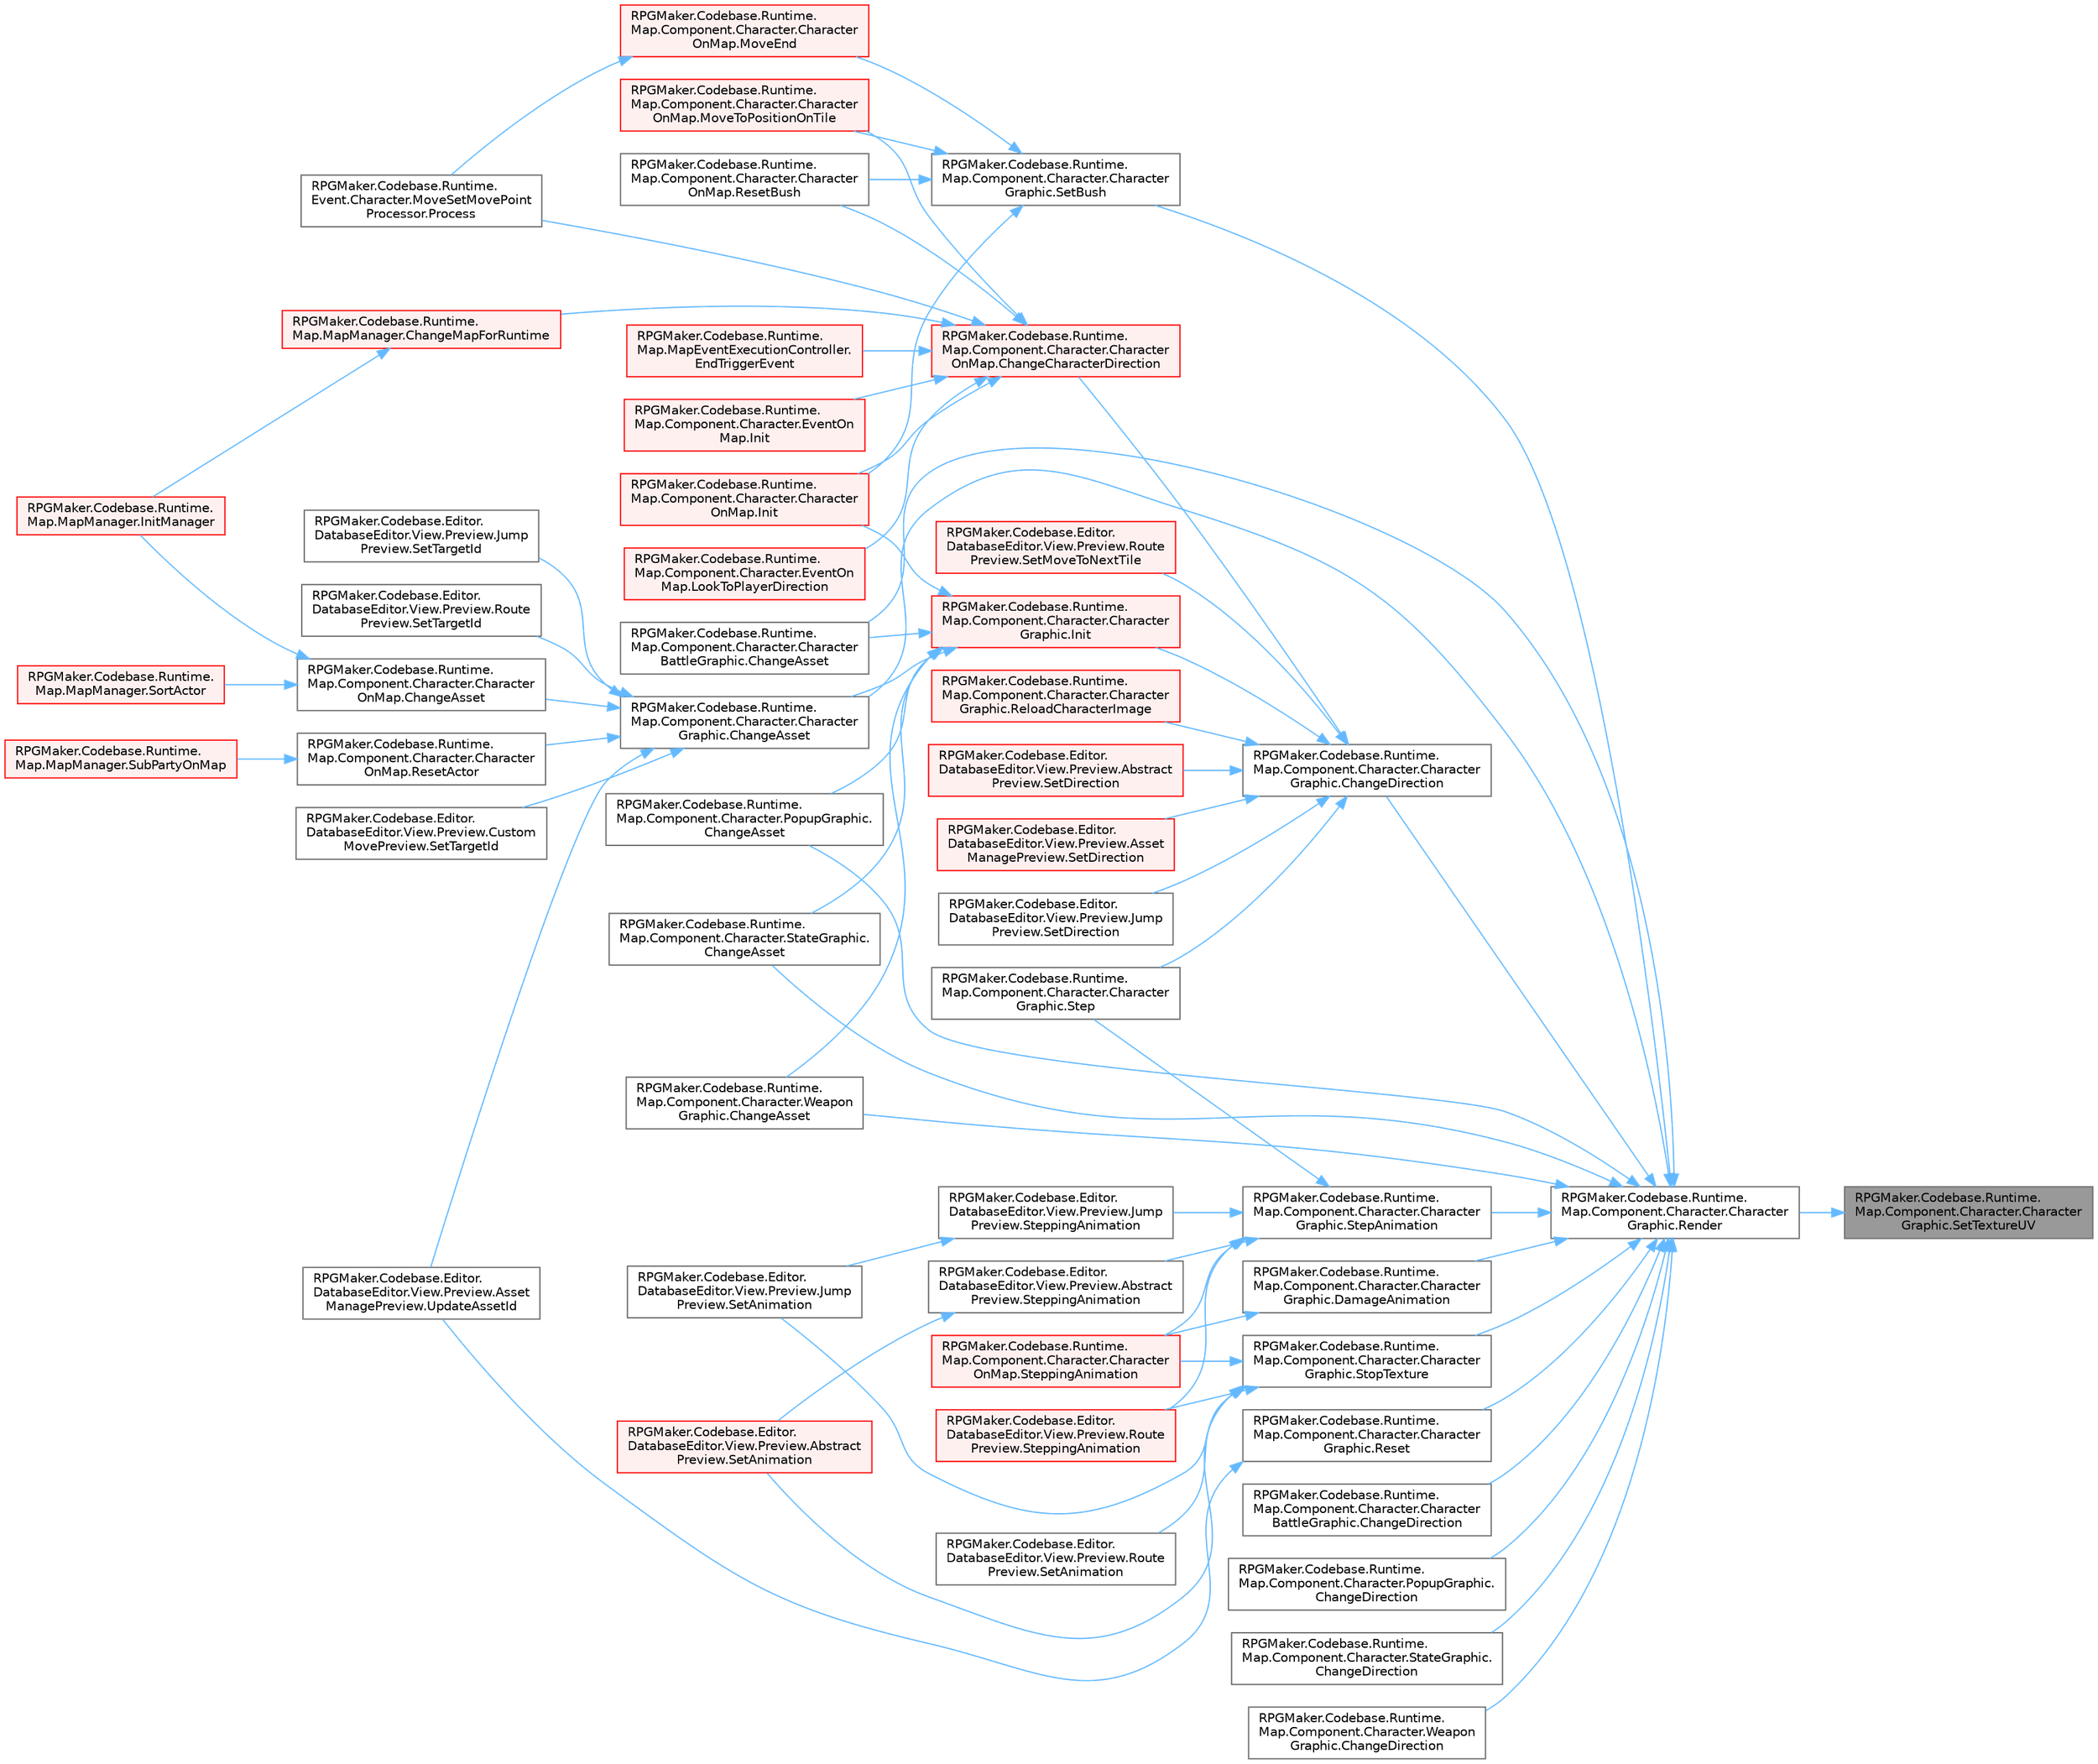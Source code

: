 digraph "RPGMaker.Codebase.Runtime.Map.Component.Character.CharacterGraphic.SetTextureUV"
{
 // LATEX_PDF_SIZE
  bgcolor="transparent";
  edge [fontname=Helvetica,fontsize=10,labelfontname=Helvetica,labelfontsize=10];
  node [fontname=Helvetica,fontsize=10,shape=box,height=0.2,width=0.4];
  rankdir="RL";
  Node1 [id="Node000001",label="RPGMaker.Codebase.Runtime.\lMap.Component.Character.Character\lGraphic.SetTextureUV",height=0.2,width=0.4,color="gray40", fillcolor="grey60", style="filled", fontcolor="black",tooltip="テクスチャUVの設定 start:開始UV位置 end:終了UV位置"];
  Node1 -> Node2 [id="edge1_Node000001_Node000002",dir="back",color="steelblue1",style="solid",tooltip=" "];
  Node2 [id="Node000002",label="RPGMaker.Codebase.Runtime.\lMap.Component.Character.Character\lGraphic.Render",height=0.2,width=0.4,color="grey40", fillcolor="white", style="filled",URL="$da/d44/class_r_p_g_maker_1_1_codebase_1_1_runtime_1_1_map_1_1_component_1_1_character_1_1_character_graphic.html#a134cd935141a449e9086842b576c0b55",tooltip=" "];
  Node2 -> Node3 [id="edge2_Node000002_Node000003",dir="back",color="steelblue1",style="solid",tooltip=" "];
  Node3 [id="Node000003",label="RPGMaker.Codebase.Runtime.\lMap.Component.Character.Character\lBattleGraphic.ChangeAsset",height=0.2,width=0.4,color="grey40", fillcolor="white", style="filled",URL="$de/dcd/class_r_p_g_maker_1_1_codebase_1_1_runtime_1_1_map_1_1_component_1_1_character_1_1_character_battle_graphic.html#a346f8f84882c3fd4ca0d00702dc26052",tooltip=" "];
  Node2 -> Node4 [id="edge3_Node000002_Node000004",dir="back",color="steelblue1",style="solid",tooltip=" "];
  Node4 [id="Node000004",label="RPGMaker.Codebase.Runtime.\lMap.Component.Character.Character\lGraphic.ChangeAsset",height=0.2,width=0.4,color="grey40", fillcolor="white", style="filled",URL="$da/d44/class_r_p_g_maker_1_1_codebase_1_1_runtime_1_1_map_1_1_component_1_1_character_1_1_character_graphic.html#ad921b54f353042fff144583e441b7b62",tooltip=" "];
  Node4 -> Node5 [id="edge4_Node000004_Node000005",dir="back",color="steelblue1",style="solid",tooltip=" "];
  Node5 [id="Node000005",label="RPGMaker.Codebase.Runtime.\lMap.Component.Character.Character\lOnMap.ChangeAsset",height=0.2,width=0.4,color="grey40", fillcolor="white", style="filled",URL="$d0/dad/class_r_p_g_maker_1_1_codebase_1_1_runtime_1_1_map_1_1_component_1_1_character_1_1_character_on_map.html#a41928ad79ad9f7867e1a03876e237d1c",tooltip=" "];
  Node5 -> Node6 [id="edge5_Node000005_Node000006",dir="back",color="steelblue1",style="solid",tooltip=" "];
  Node6 [id="Node000006",label="RPGMaker.Codebase.Runtime.\lMap.MapManager.InitManager",height=0.2,width=0.4,color="red", fillcolor="#FFF0F0", style="filled",URL="$d5/d0f/class_r_p_g_maker_1_1_codebase_1_1_runtime_1_1_map_1_1_map_manager.html#ae14061e8d125d7fe532437b6ba183131",tooltip="マップ初期化"];
  Node5 -> Node9 [id="edge6_Node000005_Node000009",dir="back",color="steelblue1",style="solid",tooltip=" "];
  Node9 [id="Node000009",label="RPGMaker.Codebase.Runtime.\lMap.MapManager.SortActor",height=0.2,width=0.4,color="red", fillcolor="#FFF0F0", style="filled",URL="$d5/d0f/class_r_p_g_maker_1_1_codebase_1_1_runtime_1_1_map_1_1_map_manager.html#a101e9ec6e1a3b9b3916859057549625a",tooltip=" "];
  Node4 -> Node14 [id="edge7_Node000004_Node000014",dir="back",color="steelblue1",style="solid",tooltip=" "];
  Node14 [id="Node000014",label="RPGMaker.Codebase.Runtime.\lMap.Component.Character.Character\lOnMap.ResetActor",height=0.2,width=0.4,color="grey40", fillcolor="white", style="filled",URL="$d0/dad/class_r_p_g_maker_1_1_codebase_1_1_runtime_1_1_map_1_1_component_1_1_character_1_1_character_on_map.html#a760a9cdc476ed0bed3bf3eec89886266",tooltip=" "];
  Node14 -> Node15 [id="edge8_Node000014_Node000015",dir="back",color="steelblue1",style="solid",tooltip=" "];
  Node15 [id="Node000015",label="RPGMaker.Codebase.Runtime.\lMap.MapManager.SubPartyOnMap",height=0.2,width=0.4,color="red", fillcolor="#FFF0F0", style="filled",URL="$d5/d0f/class_r_p_g_maker_1_1_codebase_1_1_runtime_1_1_map_1_1_map_manager.html#a9337c8d44cc12466e7f3f3dd34c48ee2",tooltip=" "];
  Node4 -> Node18 [id="edge9_Node000004_Node000018",dir="back",color="steelblue1",style="solid",tooltip=" "];
  Node18 [id="Node000018",label="RPGMaker.Codebase.Editor.\lDatabaseEditor.View.Preview.Custom\lMovePreview.SetTargetId",height=0.2,width=0.4,color="grey40", fillcolor="white", style="filled",URL="$d3/dc0/class_r_p_g_maker_1_1_codebase_1_1_editor_1_1_database_editor_1_1_view_1_1_preview_1_1_custom_move_preview.html#ac7050ee2f7129dc2f0fae8dab68a7be7",tooltip=" "];
  Node4 -> Node19 [id="edge10_Node000004_Node000019",dir="back",color="steelblue1",style="solid",tooltip=" "];
  Node19 [id="Node000019",label="RPGMaker.Codebase.Editor.\lDatabaseEditor.View.Preview.Jump\lPreview.SetTargetId",height=0.2,width=0.4,color="grey40", fillcolor="white", style="filled",URL="$da/d33/class_r_p_g_maker_1_1_codebase_1_1_editor_1_1_database_editor_1_1_view_1_1_preview_1_1_jump_preview.html#aab77f85d6189af00fd836b516f06b81a",tooltip=" "];
  Node4 -> Node20 [id="edge11_Node000004_Node000020",dir="back",color="steelblue1",style="solid",tooltip=" "];
  Node20 [id="Node000020",label="RPGMaker.Codebase.Editor.\lDatabaseEditor.View.Preview.Route\lPreview.SetTargetId",height=0.2,width=0.4,color="grey40", fillcolor="white", style="filled",URL="$d1/d5c/class_r_p_g_maker_1_1_codebase_1_1_editor_1_1_database_editor_1_1_view_1_1_preview_1_1_route_preview.html#a413f7d2204b5752d10502b1d783d2bd4",tooltip=" "];
  Node4 -> Node21 [id="edge12_Node000004_Node000021",dir="back",color="steelblue1",style="solid",tooltip=" "];
  Node21 [id="Node000021",label="RPGMaker.Codebase.Editor.\lDatabaseEditor.View.Preview.Asset\lManagePreview.UpdateAssetId",height=0.2,width=0.4,color="grey40", fillcolor="white", style="filled",URL="$d1/d66/class_r_p_g_maker_1_1_codebase_1_1_editor_1_1_database_editor_1_1_view_1_1_preview_1_1_asset_manage_preview.html#a18b2f9b84bd50c02140dc62de74916a1",tooltip=" "];
  Node2 -> Node22 [id="edge13_Node000002_Node000022",dir="back",color="steelblue1",style="solid",tooltip=" "];
  Node22 [id="Node000022",label="RPGMaker.Codebase.Runtime.\lMap.Component.Character.PopupGraphic.\lChangeAsset",height=0.2,width=0.4,color="grey40", fillcolor="white", style="filled",URL="$d8/d3c/class_r_p_g_maker_1_1_codebase_1_1_runtime_1_1_map_1_1_component_1_1_character_1_1_popup_graphic.html#abfdc67b11dc07ca46e6c5fc903251f32",tooltip=" "];
  Node2 -> Node23 [id="edge14_Node000002_Node000023",dir="back",color="steelblue1",style="solid",tooltip=" "];
  Node23 [id="Node000023",label="RPGMaker.Codebase.Runtime.\lMap.Component.Character.StateGraphic.\lChangeAsset",height=0.2,width=0.4,color="grey40", fillcolor="white", style="filled",URL="$da/daa/class_r_p_g_maker_1_1_codebase_1_1_runtime_1_1_map_1_1_component_1_1_character_1_1_state_graphic.html#a138c1f9f069c3ae4ebfa6c82a2584e40",tooltip=" "];
  Node2 -> Node24 [id="edge15_Node000002_Node000024",dir="back",color="steelblue1",style="solid",tooltip=" "];
  Node24 [id="Node000024",label="RPGMaker.Codebase.Runtime.\lMap.Component.Character.Weapon\lGraphic.ChangeAsset",height=0.2,width=0.4,color="grey40", fillcolor="white", style="filled",URL="$d7/d17/class_r_p_g_maker_1_1_codebase_1_1_runtime_1_1_map_1_1_component_1_1_character_1_1_weapon_graphic.html#ac3c9939adbf124ca7317023463061136",tooltip=" "];
  Node2 -> Node25 [id="edge16_Node000002_Node000025",dir="back",color="steelblue1",style="solid",tooltip=" "];
  Node25 [id="Node000025",label="RPGMaker.Codebase.Runtime.\lMap.Component.Character.Character\lBattleGraphic.ChangeDirection",height=0.2,width=0.4,color="grey40", fillcolor="white", style="filled",URL="$de/dcd/class_r_p_g_maker_1_1_codebase_1_1_runtime_1_1_map_1_1_component_1_1_character_1_1_character_battle_graphic.html#a47c1655c39db1848477ac3dce174353c",tooltip=" "];
  Node2 -> Node26 [id="edge17_Node000002_Node000026",dir="back",color="steelblue1",style="solid",tooltip=" "];
  Node26 [id="Node000026",label="RPGMaker.Codebase.Runtime.\lMap.Component.Character.Character\lGraphic.ChangeDirection",height=0.2,width=0.4,color="grey40", fillcolor="white", style="filled",URL="$da/d44/class_r_p_g_maker_1_1_codebase_1_1_runtime_1_1_map_1_1_component_1_1_character_1_1_character_graphic.html#a8d5ab5c51f8f01da17e02ee445042c14",tooltip=" "];
  Node26 -> Node27 [id="edge18_Node000026_Node000027",dir="back",color="steelblue1",style="solid",tooltip=" "];
  Node27 [id="Node000027",label="RPGMaker.Codebase.Runtime.\lMap.Component.Character.Character\lOnMap.ChangeCharacterDirection",height=0.2,width=0.4,color="red", fillcolor="#FFF0F0", style="filled",URL="$d0/dad/class_r_p_g_maker_1_1_codebase_1_1_runtime_1_1_map_1_1_component_1_1_character_1_1_character_on_map.html#adfcb95a5cb4a72b7940a9260b208703e",tooltip="向きを変える"];
  Node27 -> Node28 [id="edge19_Node000027_Node000028",dir="back",color="steelblue1",style="solid",tooltip=" "];
  Node28 [id="Node000028",label="RPGMaker.Codebase.Runtime.\lMap.MapManager.ChangeMapForRuntime",height=0.2,width=0.4,color="red", fillcolor="#FFF0F0", style="filled",URL="$d5/d0f/class_r_p_g_maker_1_1_codebase_1_1_runtime_1_1_map_1_1_map_manager.html#a164b0a6efee413b3cff10ea519ab8029",tooltip="マップを表示する"];
  Node28 -> Node6 [id="edge20_Node000028_Node000006",dir="back",color="steelblue1",style="solid",tooltip=" "];
  Node27 -> Node31 [id="edge21_Node000027_Node000031",dir="back",color="steelblue1",style="solid",tooltip=" "];
  Node31 [id="Node000031",label="RPGMaker.Codebase.Runtime.\lMap.MapEventExecutionController.\lEndTriggerEvent",height=0.2,width=0.4,color="red", fillcolor="#FFF0F0", style="filled",URL="$db/d6c/class_r_p_g_maker_1_1_codebase_1_1_runtime_1_1_map_1_1_map_event_execution_controller.html#a4b5ffa4de63aa68e836c9d4c7e542309",tooltip="接触またはアクションキーでの実行の終了時処理"];
  Node27 -> Node107 [id="edge22_Node000027_Node000107",dir="back",color="steelblue1",style="solid",tooltip=" "];
  Node107 [id="Node000107",label="RPGMaker.Codebase.Runtime.\lMap.Component.Character.EventOn\lMap.Init",height=0.2,width=0.4,color="red", fillcolor="#FFF0F0", style="filled",URL="$da/d39/class_r_p_g_maker_1_1_codebase_1_1_runtime_1_1_map_1_1_component_1_1_character_1_1_event_on_map.html#a761d1bccb412210b736ee1924584be0b",tooltip="初期化処理"];
  Node27 -> Node110 [id="edge23_Node000027_Node000110",dir="back",color="steelblue1",style="solid",tooltip=" "];
  Node110 [id="Node000110",label="RPGMaker.Codebase.Runtime.\lMap.Component.Character.Character\lOnMap.Init",height=0.2,width=0.4,color="red", fillcolor="#FFF0F0", style="filled",URL="$d0/dad/class_r_p_g_maker_1_1_codebase_1_1_runtime_1_1_map_1_1_component_1_1_character_1_1_character_on_map.html#a27b8186e3612dc97d5609617b01a3f20",tooltip="初期化"];
  Node27 -> Node113 [id="edge24_Node000027_Node000113",dir="back",color="steelblue1",style="solid",tooltip=" "];
  Node113 [id="Node000113",label="RPGMaker.Codebase.Runtime.\lMap.Component.Character.EventOn\lMap.LookToPlayerDirection",height=0.2,width=0.4,color="red", fillcolor="#FFF0F0", style="filled",URL="$da/d39/class_r_p_g_maker_1_1_codebase_1_1_runtime_1_1_map_1_1_component_1_1_character_1_1_event_on_map.html#a689ec96fa163c746893cf0668eb2d3a2",tooltip="向き更新処理"];
  Node27 -> Node114 [id="edge25_Node000027_Node000114",dir="back",color="steelblue1",style="solid",tooltip=" "];
  Node114 [id="Node000114",label="RPGMaker.Codebase.Runtime.\lMap.Component.Character.Character\lOnMap.MoveToPositionOnTile",height=0.2,width=0.4,color="red", fillcolor="#FFF0F0", style="filled",URL="$d0/dad/class_r_p_g_maker_1_1_codebase_1_1_runtime_1_1_map_1_1_component_1_1_character_1_1_character_on_map.html#ad2d967761c9c99d601e1230d00f85606",tooltip="指定したタイルの位置へ移動する"];
  Node27 -> Node75 [id="edge26_Node000027_Node000075",dir="back",color="steelblue1",style="solid",tooltip=" "];
  Node75 [id="Node000075",label="RPGMaker.Codebase.Runtime.\lEvent.Character.MoveSetMovePoint\lProcessor.Process",height=0.2,width=0.4,color="grey40", fillcolor="white", style="filled",URL="$d9/d20/class_r_p_g_maker_1_1_codebase_1_1_runtime_1_1_event_1_1_character_1_1_move_set_move_point_processor.html#a63eb19e984504a0eff588225fdcd93ad",tooltip="😁 処理"];
  Node27 -> Node120 [id="edge27_Node000027_Node000120",dir="back",color="steelblue1",style="solid",tooltip=" "];
  Node120 [id="Node000120",label="RPGMaker.Codebase.Runtime.\lMap.Component.Character.Character\lOnMap.ResetBush",height=0.2,width=0.4,color="grey40", fillcolor="white", style="filled",URL="$d0/dad/class_r_p_g_maker_1_1_codebase_1_1_runtime_1_1_map_1_1_component_1_1_character_1_1_character_on_map.html#aa8e72d9800bc02560ac4e34101f843e8",tooltip="茂み再設定処理"];
  Node26 -> Node122 [id="edge28_Node000026_Node000122",dir="back",color="steelblue1",style="solid",tooltip=" "];
  Node122 [id="Node000122",label="RPGMaker.Codebase.Runtime.\lMap.Component.Character.Character\lGraphic.Init",height=0.2,width=0.4,color="red", fillcolor="#FFF0F0", style="filled",URL="$da/d44/class_r_p_g_maker_1_1_codebase_1_1_runtime_1_1_map_1_1_component_1_1_character_1_1_character_graphic.html#a2d910728c7f3bbfc4fc684ed3fd3d2b7",tooltip="初期化"];
  Node122 -> Node3 [id="edge29_Node000122_Node000003",dir="back",color="steelblue1",style="solid",tooltip=" "];
  Node122 -> Node4 [id="edge30_Node000122_Node000004",dir="back",color="steelblue1",style="solid",tooltip=" "];
  Node122 -> Node22 [id="edge31_Node000122_Node000022",dir="back",color="steelblue1",style="solid",tooltip=" "];
  Node122 -> Node23 [id="edge32_Node000122_Node000023",dir="back",color="steelblue1",style="solid",tooltip=" "];
  Node122 -> Node24 [id="edge33_Node000122_Node000024",dir="back",color="steelblue1",style="solid",tooltip=" "];
  Node122 -> Node110 [id="edge34_Node000122_Node000110",dir="back",color="steelblue1",style="solid",tooltip=" "];
  Node26 -> Node203 [id="edge35_Node000026_Node000203",dir="back",color="steelblue1",style="solid",tooltip=" "];
  Node203 [id="Node000203",label="RPGMaker.Codebase.Runtime.\lMap.Component.Character.Character\lGraphic.ReloadCharacterImage",height=0.2,width=0.4,color="red", fillcolor="#FFF0F0", style="filled",URL="$da/d44/class_r_p_g_maker_1_1_codebase_1_1_runtime_1_1_map_1_1_component_1_1_character_1_1_character_graphic.html#ab73405af03f2fa7ce9aa93cc8e491394",tooltip="キャラクターの画像を読み込み直す部分 読み込み直すassetsIDが入ります"];
  Node26 -> Node205 [id="edge36_Node000026_Node000205",dir="back",color="steelblue1",style="solid",tooltip=" "];
  Node205 [id="Node000205",label="RPGMaker.Codebase.Editor.\lDatabaseEditor.View.Preview.Abstract\lPreview.SetDirection",height=0.2,width=0.4,color="red", fillcolor="#FFF0F0", style="filled",URL="$d3/dfd/class_r_p_g_maker_1_1_codebase_1_1_editor_1_1_database_editor_1_1_view_1_1_preview_1_1_abstract_preview.html#a1e006ffcccc064281d50b5617f8791f1",tooltip=" "];
  Node26 -> Node210 [id="edge37_Node000026_Node000210",dir="back",color="steelblue1",style="solid",tooltip=" "];
  Node210 [id="Node000210",label="RPGMaker.Codebase.Editor.\lDatabaseEditor.View.Preview.Asset\lManagePreview.SetDirection",height=0.2,width=0.4,color="red", fillcolor="#FFF0F0", style="filled",URL="$d1/d66/class_r_p_g_maker_1_1_codebase_1_1_editor_1_1_database_editor_1_1_view_1_1_preview_1_1_asset_manage_preview.html#ae7680e7982529b66305925d0a91c63fb",tooltip=" "];
  Node26 -> Node212 [id="edge38_Node000026_Node000212",dir="back",color="steelblue1",style="solid",tooltip=" "];
  Node212 [id="Node000212",label="RPGMaker.Codebase.Editor.\lDatabaseEditor.View.Preview.Jump\lPreview.SetDirection",height=0.2,width=0.4,color="grey40", fillcolor="white", style="filled",URL="$da/d33/class_r_p_g_maker_1_1_codebase_1_1_editor_1_1_database_editor_1_1_view_1_1_preview_1_1_jump_preview.html#afa377cfe1a61c12c099d3c5197b8dd6a",tooltip=" "];
  Node26 -> Node213 [id="edge39_Node000026_Node000213",dir="back",color="steelblue1",style="solid",tooltip=" "];
  Node213 [id="Node000213",label="RPGMaker.Codebase.Editor.\lDatabaseEditor.View.Preview.Route\lPreview.SetMoveToNextTile",height=0.2,width=0.4,color="red", fillcolor="#FFF0F0", style="filled",URL="$d1/d5c/class_r_p_g_maker_1_1_codebase_1_1_editor_1_1_database_editor_1_1_view_1_1_preview_1_1_route_preview.html#ae36f4ed8aac559752cdc879c6816ef61",tooltip=" "];
  Node26 -> Node214 [id="edge40_Node000026_Node000214",dir="back",color="steelblue1",style="solid",tooltip=" "];
  Node214 [id="Node000214",label="RPGMaker.Codebase.Runtime.\lMap.Component.Character.Character\lGraphic.Step",height=0.2,width=0.4,color="grey40", fillcolor="white", style="filled",URL="$da/d44/class_r_p_g_maker_1_1_codebase_1_1_runtime_1_1_map_1_1_component_1_1_character_1_1_character_graphic.html#aed948e4c58e7d145edbccd275655151a",tooltip=" "];
  Node2 -> Node215 [id="edge41_Node000002_Node000215",dir="back",color="steelblue1",style="solid",tooltip=" "];
  Node215 [id="Node000215",label="RPGMaker.Codebase.Runtime.\lMap.Component.Character.PopupGraphic.\lChangeDirection",height=0.2,width=0.4,color="grey40", fillcolor="white", style="filled",URL="$d8/d3c/class_r_p_g_maker_1_1_codebase_1_1_runtime_1_1_map_1_1_component_1_1_character_1_1_popup_graphic.html#a3ced6460ca208c1f2841d58f42b5aeaf",tooltip=" "];
  Node2 -> Node216 [id="edge42_Node000002_Node000216",dir="back",color="steelblue1",style="solid",tooltip=" "];
  Node216 [id="Node000216",label="RPGMaker.Codebase.Runtime.\lMap.Component.Character.StateGraphic.\lChangeDirection",height=0.2,width=0.4,color="grey40", fillcolor="white", style="filled",URL="$da/daa/class_r_p_g_maker_1_1_codebase_1_1_runtime_1_1_map_1_1_component_1_1_character_1_1_state_graphic.html#aa6a304ad994eba54eafea59c75f45423",tooltip=" "];
  Node2 -> Node217 [id="edge43_Node000002_Node000217",dir="back",color="steelblue1",style="solid",tooltip=" "];
  Node217 [id="Node000217",label="RPGMaker.Codebase.Runtime.\lMap.Component.Character.Weapon\lGraphic.ChangeDirection",height=0.2,width=0.4,color="grey40", fillcolor="white", style="filled",URL="$d7/d17/class_r_p_g_maker_1_1_codebase_1_1_runtime_1_1_map_1_1_component_1_1_character_1_1_weapon_graphic.html#aa7e2db52f9cbbbf7aea8f47537d60204",tooltip=" "];
  Node2 -> Node218 [id="edge44_Node000002_Node000218",dir="back",color="steelblue1",style="solid",tooltip=" "];
  Node218 [id="Node000218",label="RPGMaker.Codebase.Runtime.\lMap.Component.Character.Character\lGraphic.DamageAnimation",height=0.2,width=0.4,color="grey40", fillcolor="white", style="filled",URL="$da/d44/class_r_p_g_maker_1_1_codebase_1_1_runtime_1_1_map_1_1_component_1_1_character_1_1_character_graphic.html#ad951ef79049366dea02cf35e954ddacd",tooltip=" "];
  Node218 -> Node219 [id="edge45_Node000218_Node000219",dir="back",color="steelblue1",style="solid",tooltip=" "];
  Node219 [id="Node000219",label="RPGMaker.Codebase.Runtime.\lMap.Component.Character.Character\lOnMap.SteppingAnimation",height=0.2,width=0.4,color="red", fillcolor="#FFF0F0", style="filled",URL="$d0/dad/class_r_p_g_maker_1_1_codebase_1_1_runtime_1_1_map_1_1_component_1_1_character_1_1_character_on_map.html#a11eaa5f522da5a0b5a96aeda8eb10428",tooltip=" "];
  Node2 -> Node225 [id="edge46_Node000002_Node000225",dir="back",color="steelblue1",style="solid",tooltip=" "];
  Node225 [id="Node000225",label="RPGMaker.Codebase.Runtime.\lMap.Component.Character.Character\lGraphic.Reset",height=0.2,width=0.4,color="grey40", fillcolor="white", style="filled",URL="$da/d44/class_r_p_g_maker_1_1_codebase_1_1_runtime_1_1_map_1_1_component_1_1_character_1_1_character_graphic.html#a03f50585807aecb5988be760ced1d441",tooltip=" "];
  Node225 -> Node21 [id="edge47_Node000225_Node000021",dir="back",color="steelblue1",style="solid",tooltip=" "];
  Node2 -> Node226 [id="edge48_Node000002_Node000226",dir="back",color="steelblue1",style="solid",tooltip=" "];
  Node226 [id="Node000226",label="RPGMaker.Codebase.Runtime.\lMap.Component.Character.Character\lGraphic.SetBush",height=0.2,width=0.4,color="grey40", fillcolor="white", style="filled",URL="$da/d44/class_r_p_g_maker_1_1_codebase_1_1_runtime_1_1_map_1_1_component_1_1_character_1_1_character_graphic.html#aa8adad5cfcba74f1b8ab79cbada2e67e",tooltip=" "];
  Node226 -> Node110 [id="edge49_Node000226_Node000110",dir="back",color="steelblue1",style="solid",tooltip=" "];
  Node226 -> Node227 [id="edge50_Node000226_Node000227",dir="back",color="steelblue1",style="solid",tooltip=" "];
  Node227 [id="Node000227",label="RPGMaker.Codebase.Runtime.\lMap.Component.Character.Character\lOnMap.MoveEnd",height=0.2,width=0.4,color="red", fillcolor="#FFF0F0", style="filled",URL="$d0/dad/class_r_p_g_maker_1_1_codebase_1_1_runtime_1_1_map_1_1_component_1_1_character_1_1_character_on_map.html#afb13e3ca44b253bc0907c697dd2f586e",tooltip=" "];
  Node227 -> Node75 [id="edge51_Node000227_Node000075",dir="back",color="steelblue1",style="solid",tooltip=" "];
  Node226 -> Node114 [id="edge52_Node000226_Node000114",dir="back",color="steelblue1",style="solid",tooltip=" "];
  Node226 -> Node120 [id="edge53_Node000226_Node000120",dir="back",color="steelblue1",style="solid",tooltip=" "];
  Node2 -> Node228 [id="edge54_Node000002_Node000228",dir="back",color="steelblue1",style="solid",tooltip=" "];
  Node228 [id="Node000228",label="RPGMaker.Codebase.Runtime.\lMap.Component.Character.Character\lGraphic.StepAnimation",height=0.2,width=0.4,color="grey40", fillcolor="white", style="filled",URL="$da/d44/class_r_p_g_maker_1_1_codebase_1_1_runtime_1_1_map_1_1_component_1_1_character_1_1_character_graphic.html#a0021a1eb1a5879155000880b8f40c16f",tooltip=" "];
  Node228 -> Node214 [id="edge55_Node000228_Node000214",dir="back",color="steelblue1",style="solid",tooltip=" "];
  Node228 -> Node229 [id="edge56_Node000228_Node000229",dir="back",color="steelblue1",style="solid",tooltip=" "];
  Node229 [id="Node000229",label="RPGMaker.Codebase.Editor.\lDatabaseEditor.View.Preview.Abstract\lPreview.SteppingAnimation",height=0.2,width=0.4,color="grey40", fillcolor="white", style="filled",URL="$d3/dfd/class_r_p_g_maker_1_1_codebase_1_1_editor_1_1_database_editor_1_1_view_1_1_preview_1_1_abstract_preview.html#a30e86259d7ee1988819633fed4b518e3",tooltip=" "];
  Node229 -> Node230 [id="edge57_Node000229_Node000230",dir="back",color="steelblue1",style="solid",tooltip=" "];
  Node230 [id="Node000230",label="RPGMaker.Codebase.Editor.\lDatabaseEditor.View.Preview.Abstract\lPreview.SetAnimation",height=0.2,width=0.4,color="red", fillcolor="#FFF0F0", style="filled",URL="$d3/dfd/class_r_p_g_maker_1_1_codebase_1_1_editor_1_1_database_editor_1_1_view_1_1_preview_1_1_abstract_preview.html#a8b08326cec1eb52f006100d1f6dde316",tooltip=" "];
  Node228 -> Node231 [id="edge58_Node000228_Node000231",dir="back",color="steelblue1",style="solid",tooltip=" "];
  Node231 [id="Node000231",label="RPGMaker.Codebase.Editor.\lDatabaseEditor.View.Preview.Jump\lPreview.SteppingAnimation",height=0.2,width=0.4,color="grey40", fillcolor="white", style="filled",URL="$da/d33/class_r_p_g_maker_1_1_codebase_1_1_editor_1_1_database_editor_1_1_view_1_1_preview_1_1_jump_preview.html#a6724ec1770ee4e129e1223ccbc1f0348",tooltip=" "];
  Node231 -> Node232 [id="edge59_Node000231_Node000232",dir="back",color="steelblue1",style="solid",tooltip=" "];
  Node232 [id="Node000232",label="RPGMaker.Codebase.Editor.\lDatabaseEditor.View.Preview.Jump\lPreview.SetAnimation",height=0.2,width=0.4,color="grey40", fillcolor="white", style="filled",URL="$da/d33/class_r_p_g_maker_1_1_codebase_1_1_editor_1_1_database_editor_1_1_view_1_1_preview_1_1_jump_preview.html#a465065040a0ac7305b025a0e9977359e",tooltip=" "];
  Node228 -> Node233 [id="edge60_Node000228_Node000233",dir="back",color="steelblue1",style="solid",tooltip=" "];
  Node233 [id="Node000233",label="RPGMaker.Codebase.Editor.\lDatabaseEditor.View.Preview.Route\lPreview.SteppingAnimation",height=0.2,width=0.4,color="red", fillcolor="#FFF0F0", style="filled",URL="$d1/d5c/class_r_p_g_maker_1_1_codebase_1_1_editor_1_1_database_editor_1_1_view_1_1_preview_1_1_route_preview.html#afbfccdb92eb855ec459baae0017391a6",tooltip=" "];
  Node228 -> Node219 [id="edge61_Node000228_Node000219",dir="back",color="steelblue1",style="solid",tooltip=" "];
  Node2 -> Node236 [id="edge62_Node000002_Node000236",dir="back",color="steelblue1",style="solid",tooltip=" "];
  Node236 [id="Node000236",label="RPGMaker.Codebase.Runtime.\lMap.Component.Character.Character\lGraphic.StopTexture",height=0.2,width=0.4,color="grey40", fillcolor="white", style="filled",URL="$da/d44/class_r_p_g_maker_1_1_codebase_1_1_runtime_1_1_map_1_1_component_1_1_character_1_1_character_graphic.html#a55cc44caa41df8bc39066080c0db850a",tooltip="静止画像描画"];
  Node236 -> Node230 [id="edge63_Node000236_Node000230",dir="back",color="steelblue1",style="solid",tooltip=" "];
  Node236 -> Node232 [id="edge64_Node000236_Node000232",dir="back",color="steelblue1",style="solid",tooltip=" "];
  Node236 -> Node235 [id="edge65_Node000236_Node000235",dir="back",color="steelblue1",style="solid",tooltip=" "];
  Node235 [id="Node000235",label="RPGMaker.Codebase.Editor.\lDatabaseEditor.View.Preview.Route\lPreview.SetAnimation",height=0.2,width=0.4,color="grey40", fillcolor="white", style="filled",URL="$d1/d5c/class_r_p_g_maker_1_1_codebase_1_1_editor_1_1_database_editor_1_1_view_1_1_preview_1_1_route_preview.html#ad642462d035efe0d30e149bb3c235ee0",tooltip=" "];
  Node236 -> Node233 [id="edge66_Node000236_Node000233",dir="back",color="steelblue1",style="solid",tooltip=" "];
  Node236 -> Node219 [id="edge67_Node000236_Node000219",dir="back",color="steelblue1",style="solid",tooltip=" "];
}

